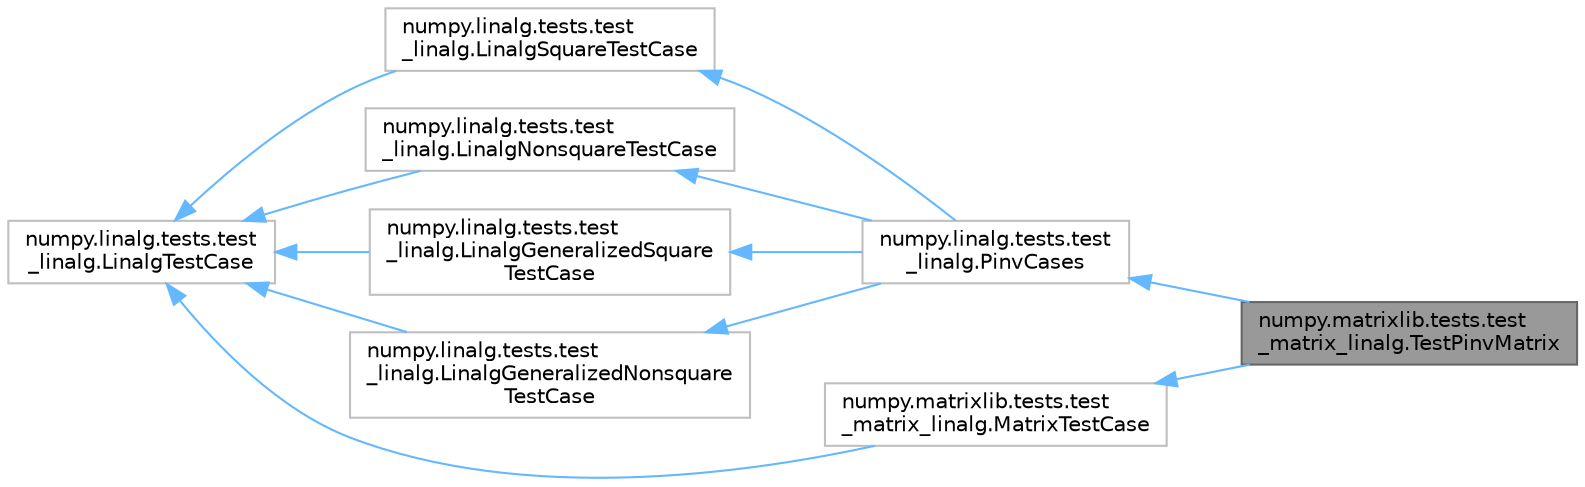 digraph "numpy.matrixlib.tests.test_matrix_linalg.TestPinvMatrix"
{
 // LATEX_PDF_SIZE
  bgcolor="transparent";
  edge [fontname=Helvetica,fontsize=10,labelfontname=Helvetica,labelfontsize=10];
  node [fontname=Helvetica,fontsize=10,shape=box,height=0.2,width=0.4];
  rankdir="LR";
  Node1 [id="Node000001",label="numpy.matrixlib.tests.test\l_matrix_linalg.TestPinvMatrix",height=0.2,width=0.4,color="gray40", fillcolor="grey60", style="filled", fontcolor="black",tooltip=" "];
  Node2 -> Node1 [id="edge12_Node000001_Node000002",dir="back",color="steelblue1",style="solid",tooltip=" "];
  Node2 [id="Node000002",label="numpy.linalg.tests.test\l_linalg.PinvCases",height=0.2,width=0.4,color="grey75", fillcolor="white", style="filled",URL="$d0/d3d/classnumpy_1_1linalg_1_1tests_1_1test__linalg_1_1PinvCases.html",tooltip=" "];
  Node3 -> Node2 [id="edge13_Node000002_Node000003",dir="back",color="steelblue1",style="solid",tooltip=" "];
  Node3 [id="Node000003",label="numpy.linalg.tests.test\l_linalg.LinalgSquareTestCase",height=0.2,width=0.4,color="grey75", fillcolor="white", style="filled",URL="$d3/da8/classnumpy_1_1linalg_1_1tests_1_1test__linalg_1_1LinalgSquareTestCase.html",tooltip=" "];
  Node4 -> Node3 [id="edge14_Node000003_Node000004",dir="back",color="steelblue1",style="solid",tooltip=" "];
  Node4 [id="Node000004",label="numpy.linalg.tests.test\l_linalg.LinalgTestCase",height=0.2,width=0.4,color="grey75", fillcolor="white", style="filled",URL="$df/d23/classnumpy_1_1linalg_1_1tests_1_1test__linalg_1_1LinalgTestCase.html",tooltip=" "];
  Node5 -> Node2 [id="edge15_Node000002_Node000005",dir="back",color="steelblue1",style="solid",tooltip=" "];
  Node5 [id="Node000005",label="numpy.linalg.tests.test\l_linalg.LinalgNonsquareTestCase",height=0.2,width=0.4,color="grey75", fillcolor="white", style="filled",URL="$d6/d37/classnumpy_1_1linalg_1_1tests_1_1test__linalg_1_1LinalgNonsquareTestCase.html",tooltip=" "];
  Node4 -> Node5 [id="edge16_Node000005_Node000004",dir="back",color="steelblue1",style="solid",tooltip=" "];
  Node6 -> Node2 [id="edge17_Node000002_Node000006",dir="back",color="steelblue1",style="solid",tooltip=" "];
  Node6 [id="Node000006",label="numpy.linalg.tests.test\l_linalg.LinalgGeneralizedSquare\lTestCase",height=0.2,width=0.4,color="grey75", fillcolor="white", style="filled",URL="$da/dff/classnumpy_1_1linalg_1_1tests_1_1test__linalg_1_1LinalgGeneralizedSquareTestCase.html",tooltip=" "];
  Node4 -> Node6 [id="edge18_Node000006_Node000004",dir="back",color="steelblue1",style="solid",tooltip=" "];
  Node7 -> Node2 [id="edge19_Node000002_Node000007",dir="back",color="steelblue1",style="solid",tooltip=" "];
  Node7 [id="Node000007",label="numpy.linalg.tests.test\l_linalg.LinalgGeneralizedNonsquare\lTestCase",height=0.2,width=0.4,color="grey75", fillcolor="white", style="filled",URL="$d8/d8f/classnumpy_1_1linalg_1_1tests_1_1test__linalg_1_1LinalgGeneralizedNonsquareTestCase.html",tooltip=" "];
  Node4 -> Node7 [id="edge20_Node000007_Node000004",dir="back",color="steelblue1",style="solid",tooltip=" "];
  Node8 -> Node1 [id="edge21_Node000001_Node000008",dir="back",color="steelblue1",style="solid",tooltip=" "];
  Node8 [id="Node000008",label="numpy.matrixlib.tests.test\l_matrix_linalg.MatrixTestCase",height=0.2,width=0.4,color="grey75", fillcolor="white", style="filled",URL="$dc/db6/classnumpy_1_1matrixlib_1_1tests_1_1test__matrix__linalg_1_1MatrixTestCase.html",tooltip=" "];
  Node4 -> Node8 [id="edge22_Node000008_Node000004",dir="back",color="steelblue1",style="solid",tooltip=" "];
}
